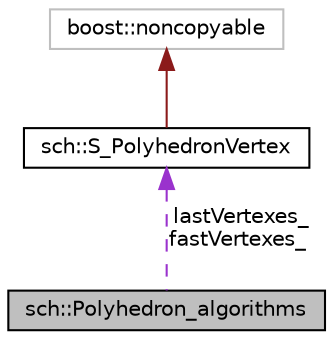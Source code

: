digraph "sch::Polyhedron_algorithms"
{
  edge [fontname="Helvetica",fontsize="10",labelfontname="Helvetica",labelfontsize="10"];
  node [fontname="Helvetica",fontsize="10",shape=record];
  Node1 [label="sch::Polyhedron_algorithms",height=0.2,width=0.4,color="black", fillcolor="grey75", style="filled", fontcolor="black"];
  Node2 -> Node1 [dir="back",color="darkorchid3",fontsize="10",style="dashed",label=" lastVertexes_\nfastVertexes_" ,fontname="Helvetica"];
  Node2 [label="sch::S_PolyhedronVertex",height=0.2,width=0.4,color="black", fillcolor="white", style="filled",URL="$classsch_1_1S__PolyhedronVertex.html"];
  Node3 -> Node2 [dir="back",color="firebrick4",fontsize="10",style="solid",fontname="Helvetica"];
  Node3 [label="boost::noncopyable",height=0.2,width=0.4,color="grey75", fillcolor="white", style="filled"];
}
